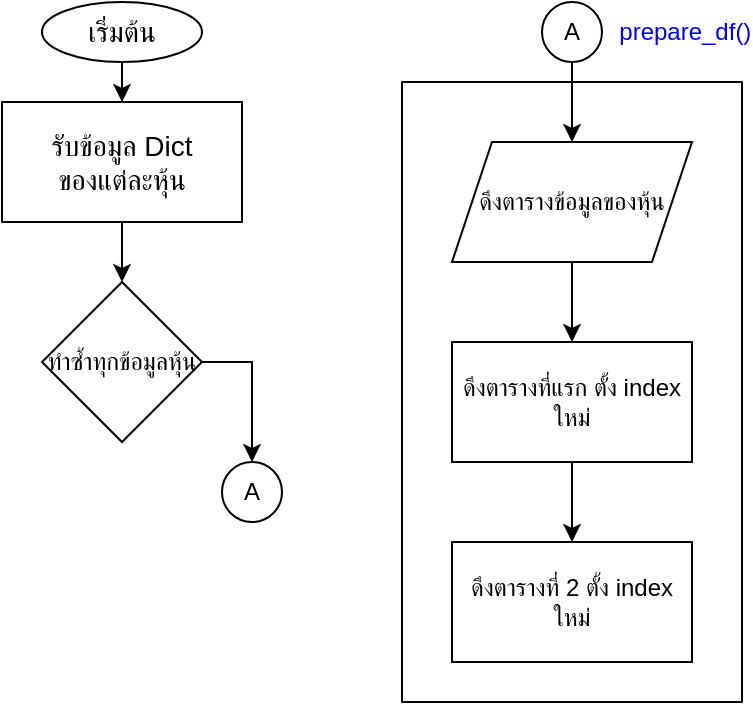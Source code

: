 <mxfile version="22.0.2" type="github">
  <diagram name="Page-1" id="ZOz0V-tBQhRUc9CVFgcs">
    <mxGraphModel dx="1852" dy="569" grid="1" gridSize="10" guides="1" tooltips="1" connect="1" arrows="1" fold="1" page="1" pageScale="1" pageWidth="850" pageHeight="1100" math="0" shadow="0">
      <root>
        <mxCell id="0" />
        <mxCell id="1" parent="0" />
        <mxCell id="Bpo2pXbRXyXROc6AZWLJ-13" value="" style="rounded=0;whiteSpace=wrap;html=1;" vertex="1" parent="1">
          <mxGeometry x="-640" y="50" width="170" height="310" as="geometry" />
        </mxCell>
        <mxCell id="reax18zM3HUMYN1Fc1aP-3" value="" style="edgeStyle=orthogonalEdgeStyle;rounded=0;orthogonalLoop=1;jettySize=auto;html=1;" parent="1" source="reax18zM3HUMYN1Fc1aP-1" target="reax18zM3HUMYN1Fc1aP-2" edge="1">
          <mxGeometry relative="1" as="geometry" />
        </mxCell>
        <mxCell id="reax18zM3HUMYN1Fc1aP-1" value="&lt;font style=&quot;font-size: 14px;&quot;&gt;เริ่มต้น&lt;/font&gt;" style="ellipse;whiteSpace=wrap;html=1;" parent="1" vertex="1">
          <mxGeometry x="-820" y="10" width="80" height="30" as="geometry" />
        </mxCell>
        <mxCell id="Bpo2pXbRXyXROc6AZWLJ-3" value="" style="edgeStyle=orthogonalEdgeStyle;rounded=0;orthogonalLoop=1;jettySize=auto;html=1;" edge="1" parent="1" source="reax18zM3HUMYN1Fc1aP-2" target="Bpo2pXbRXyXROc6AZWLJ-2">
          <mxGeometry relative="1" as="geometry" />
        </mxCell>
        <mxCell id="reax18zM3HUMYN1Fc1aP-2" value="&lt;font style=&quot;font-size: 14px;&quot;&gt;รับข้อมูล Dict &lt;br&gt;ของแต่ละหุ้น&lt;/font&gt;" style="whiteSpace=wrap;html=1;" parent="1" vertex="1">
          <mxGeometry x="-840" y="60" width="120" height="60" as="geometry" />
        </mxCell>
        <mxCell id="Bpo2pXbRXyXROc6AZWLJ-5" value="" style="edgeStyle=orthogonalEdgeStyle;rounded=0;orthogonalLoop=1;jettySize=auto;html=1;" edge="1" parent="1" source="Bpo2pXbRXyXROc6AZWLJ-2" target="Bpo2pXbRXyXROc6AZWLJ-4">
          <mxGeometry relative="1" as="geometry" />
        </mxCell>
        <mxCell id="Bpo2pXbRXyXROc6AZWLJ-2" value="ทำซ้ำทุกข้อมูลหุ้น" style="rhombus;whiteSpace=wrap;html=1;" vertex="1" parent="1">
          <mxGeometry x="-820" y="150" width="80" height="80" as="geometry" />
        </mxCell>
        <mxCell id="Bpo2pXbRXyXROc6AZWLJ-4" value="A" style="ellipse;whiteSpace=wrap;html=1;" vertex="1" parent="1">
          <mxGeometry x="-730" y="240" width="30" height="30" as="geometry" />
        </mxCell>
        <mxCell id="Bpo2pXbRXyXROc6AZWLJ-8" value="" style="edgeStyle=orthogonalEdgeStyle;rounded=0;orthogonalLoop=1;jettySize=auto;html=1;" edge="1" parent="1" source="Bpo2pXbRXyXROc6AZWLJ-6" target="Bpo2pXbRXyXROc6AZWLJ-7">
          <mxGeometry relative="1" as="geometry" />
        </mxCell>
        <mxCell id="Bpo2pXbRXyXROc6AZWLJ-6" value="A" style="ellipse;whiteSpace=wrap;html=1;" vertex="1" parent="1">
          <mxGeometry x="-570" y="10" width="30" height="30" as="geometry" />
        </mxCell>
        <mxCell id="Bpo2pXbRXyXROc6AZWLJ-10" value="" style="edgeStyle=orthogonalEdgeStyle;rounded=0;orthogonalLoop=1;jettySize=auto;html=1;" edge="1" parent="1" source="Bpo2pXbRXyXROc6AZWLJ-7" target="Bpo2pXbRXyXROc6AZWLJ-9">
          <mxGeometry relative="1" as="geometry" />
        </mxCell>
        <mxCell id="Bpo2pXbRXyXROc6AZWLJ-7" value="ดึงตารางข้อมูลของหุ้น" style="shape=parallelogram;perimeter=parallelogramPerimeter;whiteSpace=wrap;html=1;fixedSize=1;" vertex="1" parent="1">
          <mxGeometry x="-615" y="80" width="120" height="60" as="geometry" />
        </mxCell>
        <mxCell id="Bpo2pXbRXyXROc6AZWLJ-12" value="" style="edgeStyle=orthogonalEdgeStyle;rounded=0;orthogonalLoop=1;jettySize=auto;html=1;" edge="1" parent="1" source="Bpo2pXbRXyXROc6AZWLJ-9" target="Bpo2pXbRXyXROc6AZWLJ-11">
          <mxGeometry relative="1" as="geometry" />
        </mxCell>
        <mxCell id="Bpo2pXbRXyXROc6AZWLJ-9" value="ดึงตารางที่แรก ตั้ง index ใหม่" style="whiteSpace=wrap;html=1;" vertex="1" parent="1">
          <mxGeometry x="-615" y="180" width="120" height="60" as="geometry" />
        </mxCell>
        <mxCell id="Bpo2pXbRXyXROc6AZWLJ-11" value="ดึงตารางที่ 2 ตั้ง index ใหม่" style="whiteSpace=wrap;html=1;" vertex="1" parent="1">
          <mxGeometry x="-615" y="280" width="120" height="60" as="geometry" />
        </mxCell>
        <mxCell id="Bpo2pXbRXyXROc6AZWLJ-14" value="&amp;nbsp;prepare_df()" style="text;html=1;strokeColor=none;fillColor=none;align=center;verticalAlign=middle;whiteSpace=wrap;rounded=0;fontColor=#0000FF;" vertex="1" parent="1">
          <mxGeometry x="-530" y="10" width="60" height="30" as="geometry" />
        </mxCell>
      </root>
    </mxGraphModel>
  </diagram>
</mxfile>
